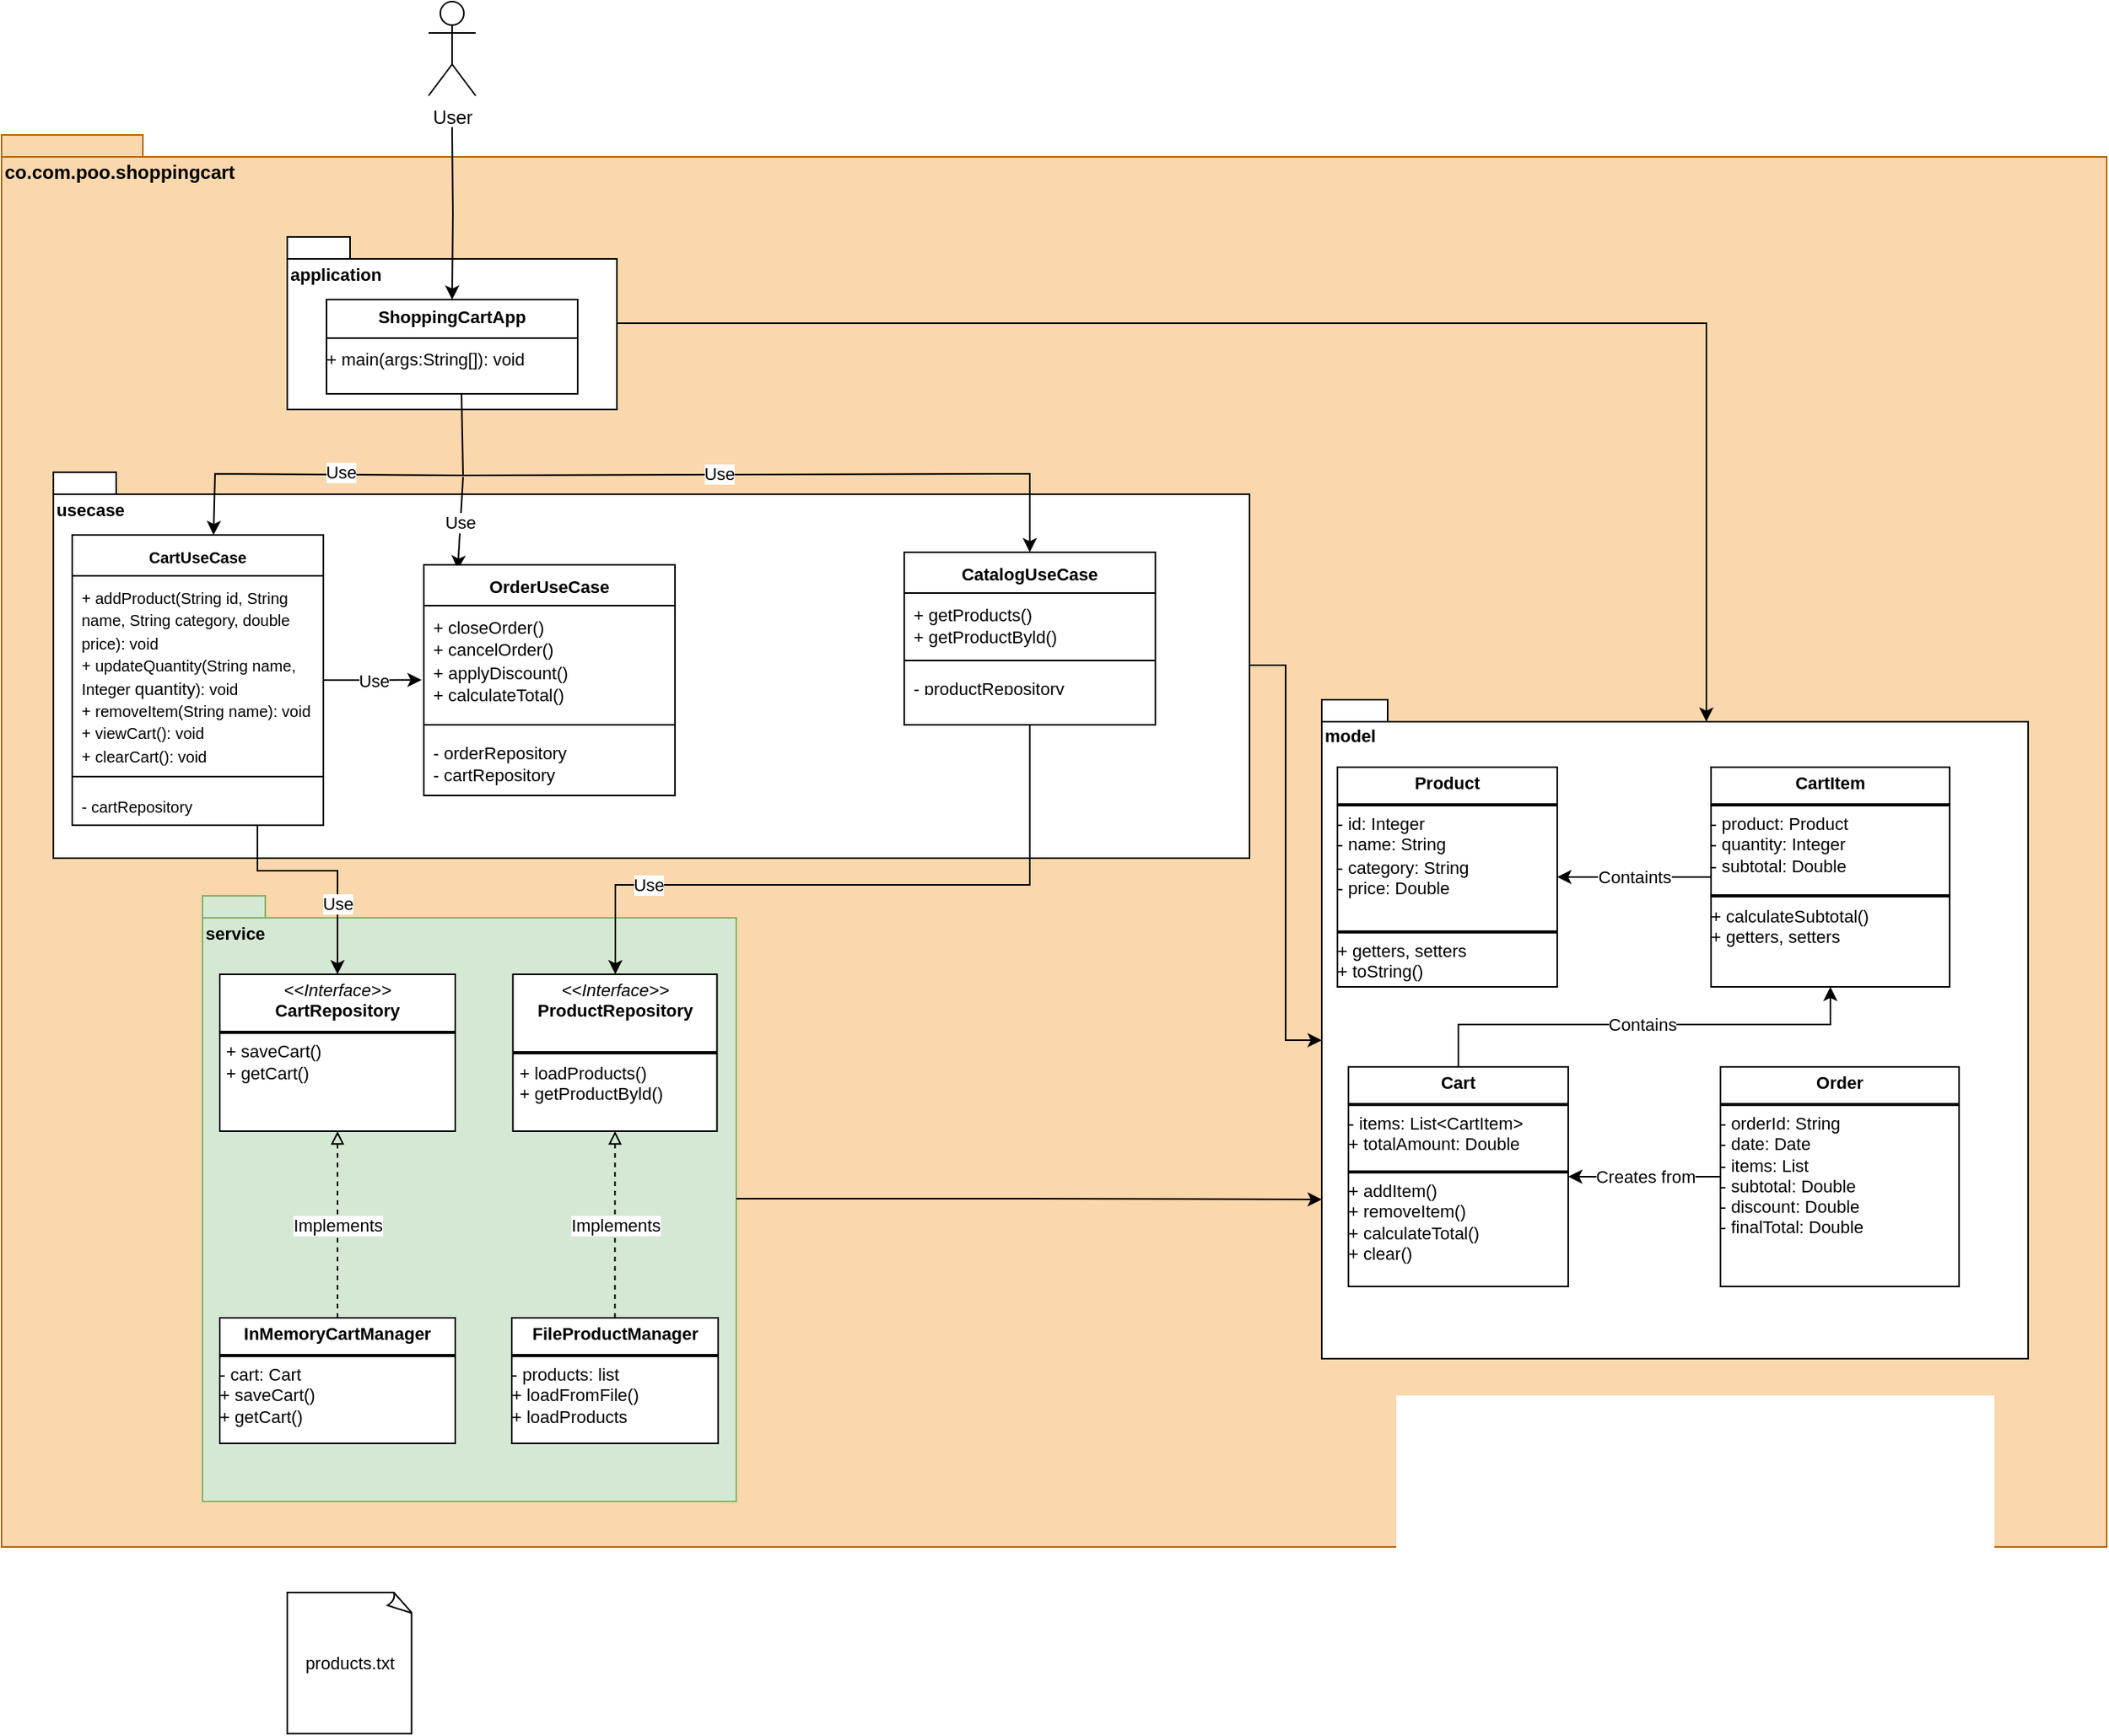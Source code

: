 <mxfile version="28.1.2">
  <diagram name="Página-1" id="ZadjOkcLf7EnKgmny4hh">
    <mxGraphModel dx="1226" dy="736" grid="0" gridSize="10" guides="1" tooltips="1" connect="1" arrows="1" fold="1" page="1" pageScale="1" pageWidth="827" pageHeight="1169" math="0" shadow="0">
      <root>
        <mxCell id="0" />
        <mxCell id="1" parent="0" />
        <mxCell id="-dcp2A-LHlMscJzcyqZ9-1" value="co.com.poo.shoppingcart" style="shape=folder;fontStyle=1;spacingTop=10;tabWidth=40;tabHeight=14;tabPosition=left;html=1;whiteSpace=wrap;fillColor=#fad7ac;strokeColor=#b46504;align=left;verticalAlign=top;" parent="1" vertex="1">
          <mxGeometry x="97" y="95" width="1341" height="900" as="geometry" />
        </mxCell>
        <mxCell id="-dcp2A-LHlMscJzcyqZ9-2" value="User" style="shape=umlActor;verticalLabelPosition=bottom;verticalAlign=top;html=1;" parent="1" vertex="1">
          <mxGeometry x="369" y="10" width="30" height="60" as="geometry" />
        </mxCell>
        <mxCell id="-dcp2A-LHlMscJzcyqZ9-5" value="&lt;font style=&quot;font-size: 11px;&quot;&gt;application&lt;/font&gt;" style="shape=folder;fontStyle=1;spacingTop=10;tabWidth=40;tabHeight=14;tabPosition=left;html=1;whiteSpace=wrap;align=left;verticalAlign=top;" parent="1" vertex="1">
          <mxGeometry x="279" y="160" width="210" height="110" as="geometry" />
        </mxCell>
        <mxCell id="-dcp2A-LHlMscJzcyqZ9-10" value="&lt;p style=&quot;margin:0px;margin-top:4px;text-align:center;&quot;&gt;&lt;b&gt;&lt;font style=&quot;font-size: 11px;&quot;&gt;ShoppingCartApp&lt;/font&gt;&lt;/b&gt;&lt;/p&gt;&lt;hr size=&quot;1&quot; style=&quot;border-style:solid;&quot;&gt;&lt;div style=&quot;height:2px;&quot;&gt;&lt;font style=&quot;font-size: 11px;&quot;&gt;+ main(args:String[]): void&lt;/font&gt;&lt;/div&gt;" style="verticalAlign=top;align=left;overflow=fill;html=1;whiteSpace=wrap;" parent="1" vertex="1">
          <mxGeometry x="304" y="200" width="160" height="60" as="geometry" />
        </mxCell>
        <mxCell id="-dcp2A-LHlMscJzcyqZ9-11" value="&lt;div style=&quot;&quot;&gt;&lt;span style=&quot;font-size: 11px;&quot;&gt;usecase&lt;/span&gt;&lt;/div&gt;" style="shape=folder;fontStyle=1;spacingTop=10;tabWidth=40;tabHeight=14;tabPosition=left;html=1;whiteSpace=wrap;align=left;verticalAlign=top;" parent="1" vertex="1">
          <mxGeometry x="130" y="310" width="762" height="246" as="geometry" />
        </mxCell>
        <mxCell id="-dcp2A-LHlMscJzcyqZ9-12" value="&lt;font style=&quot;font-size: 11px;&quot;&gt;service&lt;/font&gt;" style="shape=folder;fontStyle=1;spacingTop=10;tabWidth=40;tabHeight=14;tabPosition=left;html=1;whiteSpace=wrap;align=left;verticalAlign=top;fillColor=#d5e8d4;strokeColor=#82b366;" parent="1" vertex="1">
          <mxGeometry x="225" y="580" width="340" height="386" as="geometry" />
        </mxCell>
        <mxCell id="-dcp2A-LHlMscJzcyqZ9-13" value="model" style="shape=folder;fontStyle=1;spacingTop=10;tabWidth=40;tabHeight=14;tabPosition=left;html=1;whiteSpace=wrap;verticalAlign=top;align=left;fontSize=11;" parent="1" vertex="1">
          <mxGeometry x="938" y="455" width="450" height="420" as="geometry" />
        </mxCell>
        <mxCell id="-dcp2A-LHlMscJzcyqZ9-17" value="&lt;p style=&quot;margin:0px;margin-top:4px;text-align:center;&quot;&gt;&lt;i&gt;&amp;lt;&amp;lt;Interface&amp;gt;&amp;gt;&lt;/i&gt;&lt;br&gt;&lt;b&gt;ProductRepository&lt;/b&gt;&lt;/p&gt;&lt;p style=&quot;margin:0px;margin-left:4px;&quot;&gt;&lt;br&gt;&lt;/p&gt;&lt;hr style=&quot;border-style:solid;&quot;&gt;&lt;p style=&quot;margin:0px;margin-left:4px;&quot;&gt;+ loadProducts()&lt;br&gt;+ getProductByld()&lt;/p&gt;" style="verticalAlign=top;align=left;overflow=fill;html=1;whiteSpace=wrap;fontSize=11;" parent="1" vertex="1">
          <mxGeometry x="422.75" y="630" width="130" height="100" as="geometry" />
        </mxCell>
        <mxCell id="ADmoMWXmYnEcQVbY7G2Z-13" style="edgeStyle=orthogonalEdgeStyle;rounded=0;orthogonalLoop=1;jettySize=auto;html=1;endArrow=block;endFill=0;dashed=1;" parent="1" source="-dcp2A-LHlMscJzcyqZ9-18" target="-dcp2A-LHlMscJzcyqZ9-17" edge="1">
          <mxGeometry relative="1" as="geometry" />
        </mxCell>
        <mxCell id="ADmoMWXmYnEcQVbY7G2Z-14" value="Implements" style="edgeLabel;html=1;align=center;verticalAlign=middle;resizable=0;points=[];" parent="ADmoMWXmYnEcQVbY7G2Z-13" vertex="1" connectable="0">
          <mxGeometry x="0.11" y="2" relative="1" as="geometry">
            <mxPoint x="2" y="7" as="offset" />
          </mxGeometry>
        </mxCell>
        <mxCell id="-dcp2A-LHlMscJzcyqZ9-18" value="&lt;p style=&quot;margin:0px;margin-top:4px;text-align:center;&quot;&gt;&lt;b&gt;FileProductManager&lt;/b&gt;&lt;/p&gt;&lt;hr style=&quot;border-style:solid;&quot;&gt;&lt;div style=&quot;height:2px;&quot;&gt;- products: list&lt;br&gt;+ loadFromFile()&lt;br&gt;+ loadProducts&lt;/div&gt;" style="verticalAlign=top;align=left;overflow=fill;html=1;whiteSpace=wrap;fontSize=11;" parent="1" vertex="1">
          <mxGeometry x="422" y="849" width="131.5" height="80" as="geometry" />
        </mxCell>
        <mxCell id="-dcp2A-LHlMscJzcyqZ9-19" value="&lt;p style=&quot;margin:0px;margin-top:4px;text-align:center;&quot;&gt;&lt;i&gt;&amp;lt;&amp;lt;Interface&amp;gt;&amp;gt;&lt;/i&gt;&lt;br&gt;&lt;b&gt;CartRepository&lt;/b&gt;&lt;/p&gt;&lt;hr style=&quot;border-style:solid;&quot;&gt;&lt;p style=&quot;margin:0px;margin-left:4px;&quot;&gt;+ saveCart()&lt;br&gt;+ getCart()&lt;/p&gt;" style="verticalAlign=top;align=left;overflow=fill;html=1;whiteSpace=wrap;fontSize=11;" parent="1" vertex="1">
          <mxGeometry x="236" y="630" width="150" height="100" as="geometry" />
        </mxCell>
        <mxCell id="ADmoMWXmYnEcQVbY7G2Z-15" value="Implements" style="edgeStyle=orthogonalEdgeStyle;rounded=0;orthogonalLoop=1;jettySize=auto;html=1;dashed=1;endArrow=block;endFill=0;" parent="1" source="-dcp2A-LHlMscJzcyqZ9-20" target="-dcp2A-LHlMscJzcyqZ9-19" edge="1">
          <mxGeometry relative="1" as="geometry" />
        </mxCell>
        <mxCell id="-dcp2A-LHlMscJzcyqZ9-20" value="&lt;p style=&quot;margin:0px;margin-top:4px;text-align:center;&quot;&gt;&lt;b&gt;InMemoryCartManager&lt;/b&gt;&lt;/p&gt;&lt;hr style=&quot;border-style:solid;&quot;&gt;&lt;div style=&quot;height:2px;&quot;&gt;- cart: Cart&lt;br&gt;+ saveCart()&lt;br&gt;+ getCart()&lt;/div&gt;" style="verticalAlign=top;align=left;overflow=fill;html=1;whiteSpace=wrap;fontSize=11;" parent="1" vertex="1">
          <mxGeometry x="236" y="849" width="150" height="80" as="geometry" />
        </mxCell>
        <mxCell id="-dcp2A-LHlMscJzcyqZ9-21" value="products.txt" style="whiteSpace=wrap;html=1;shape=mxgraph.basic.document;fontSize=11;" parent="1" vertex="1">
          <mxGeometry x="279" y="1024" width="80" height="90" as="geometry" />
        </mxCell>
        <mxCell id="AfTSVCdibDW0rTK00T7q-3" value="Containts" style="edgeStyle=orthogonalEdgeStyle;rounded=0;orthogonalLoop=1;jettySize=auto;html=1;" edge="1" parent="1" source="-dcp2A-LHlMscJzcyqZ9-23" target="-dcp2A-LHlMscJzcyqZ9-22">
          <mxGeometry relative="1" as="geometry" />
        </mxCell>
        <mxCell id="-dcp2A-LHlMscJzcyqZ9-22" value="&lt;p style=&quot;margin:0px;margin-top:4px;text-align:center;&quot;&gt;&lt;b&gt;Product&lt;/b&gt;&lt;/p&gt;&lt;hr style=&quot;border-style:solid;&quot;&gt;&lt;div style=&quot;height:2px;&quot;&gt;- id: Integer&lt;br&gt;- name: String&lt;br&gt;&lt;br&gt;&lt;/div&gt;&lt;div style=&quot;height:2px;&quot;&gt;&lt;br&gt;&lt;/div&gt;&lt;div style=&quot;height:2px;&quot;&gt;&lt;br&gt;&lt;/div&gt;&lt;div style=&quot;height:2px;&quot;&gt;&lt;br&gt;&lt;/div&gt;&lt;div style=&quot;height:2px;&quot;&gt;&lt;br&gt;&lt;/div&gt;&lt;div style=&quot;height:2px;&quot;&gt;&lt;br&gt;&lt;/div&gt;&lt;div style=&quot;height:2px;&quot;&gt;&lt;br&gt;&lt;/div&gt;&lt;div style=&quot;height:2px;&quot;&gt;&lt;br&gt;&lt;/div&gt;&lt;div style=&quot;height:2px;&quot;&gt;&lt;br&gt;&lt;/div&gt;&lt;div style=&quot;height:2px;&quot;&gt;&lt;br&gt;&lt;/div&gt;&lt;div style=&quot;height:2px;&quot;&gt;&lt;br&gt;&lt;/div&gt;&lt;div style=&quot;height:2px;&quot;&gt;&lt;br&gt;&lt;/div&gt;&lt;div style=&quot;height:2px;&quot;&gt;&lt;br&gt;&lt;/div&gt;&lt;div style=&quot;height:2px;&quot;&gt;&lt;br&gt;&lt;/div&gt;&lt;div style=&quot;height:2px;&quot;&gt;&lt;span style=&quot;background-color: transparent; color: light-dark(rgb(0, 0, 0), rgb(255, 255, 255));&quot;&gt;- category: String&lt;br&gt;- price: Double&lt;/span&gt;&lt;/div&gt;&lt;div style=&quot;height:2px;&quot;&gt;&lt;br&gt;&lt;/div&gt;&lt;div style=&quot;height:2px;&quot;&gt;&lt;br&gt;&lt;/div&gt;&lt;div style=&quot;height:2px;&quot;&gt;&lt;br&gt;&lt;/div&gt;&lt;div style=&quot;height:2px;&quot;&gt;&lt;br&gt;&lt;/div&gt;&lt;div style=&quot;height:2px;&quot;&gt;&lt;br&gt;&lt;/div&gt;&lt;div style=&quot;height:2px;&quot;&gt;&lt;br&gt;&lt;/div&gt;&lt;div style=&quot;height:2px;&quot;&gt;&lt;br&gt;&lt;/div&gt;&lt;div style=&quot;height:2px;&quot;&gt;&lt;br&gt;&lt;/div&gt;&lt;div style=&quot;height:2px;&quot;&gt;&lt;br&gt;&lt;/div&gt;&lt;div style=&quot;height:2px;&quot;&gt;&lt;br&gt;&lt;/div&gt;&lt;div style=&quot;height:2px;&quot;&gt;&lt;br&gt;&lt;/div&gt;&lt;div style=&quot;height:2px;&quot;&gt;&lt;br&gt;&lt;/div&gt;&lt;div style=&quot;height:2px;&quot;&gt;&lt;br&gt;&lt;/div&gt;&lt;div style=&quot;height:2px;&quot;&gt;&lt;br&gt;&lt;/div&gt;&lt;div style=&quot;height:2px;&quot;&gt;&lt;br&gt;&lt;/div&gt;&lt;div style=&quot;height:2px;&quot;&gt;&lt;br&gt;&lt;/div&gt;&lt;div style=&quot;height:2px;&quot;&gt;&lt;br&gt;&lt;/div&gt;&lt;div style=&quot;height:2px;&quot;&gt;&lt;br&gt;&lt;/div&gt;&lt;div style=&quot;height:2px;&quot;&gt;&lt;br&gt;&lt;/div&gt;&lt;hr style=&quot;border-style:solid;&quot;&gt;&lt;div style=&quot;height:2px;&quot;&gt;+ getters, setters&lt;br&gt;+ toString()&lt;/div&gt;&lt;div style=&quot;height:2px;&quot;&gt;&lt;br&gt;&lt;/div&gt;" style="verticalAlign=top;align=left;overflow=fill;html=1;whiteSpace=wrap;fontSize=11;" parent="1" vertex="1">
          <mxGeometry x="948" y="498" width="140" height="140" as="geometry" />
        </mxCell>
        <mxCell id="-dcp2A-LHlMscJzcyqZ9-23" value="&lt;p style=&quot;margin:0px;margin-top:4px;text-align:center;&quot;&gt;&lt;b&gt;CartItem&lt;/b&gt;&lt;/p&gt;&lt;hr style=&quot;border-style:solid;&quot;&gt;- product: Product&lt;br&gt;- quantity: Integer&lt;br&gt;- subtotal: Double&lt;div style=&quot;height:2px;&quot;&gt;&lt;br&gt;&lt;/div&gt;&lt;div style=&quot;height:2px;&quot;&gt;&lt;br&gt;&lt;/div&gt;&lt;div style=&quot;height:2px;&quot;&gt;&lt;br&gt;&lt;/div&gt;&lt;hr style=&quot;border-style:solid;&quot;&gt;&lt;div style=&quot;height:2px;&quot;&gt;+ calculateSubtotal()&lt;br&gt;+ getters, setters&lt;/div&gt;" style="verticalAlign=top;align=left;overflow=fill;html=1;whiteSpace=wrap;fontSize=11;" parent="1" vertex="1">
          <mxGeometry x="1186" y="498" width="152" height="140" as="geometry" />
        </mxCell>
        <mxCell id="AfTSVCdibDW0rTK00T7q-6" value="Contains" style="edgeStyle=orthogonalEdgeStyle;rounded=0;orthogonalLoop=1;jettySize=auto;html=1;" edge="1" parent="1" source="-dcp2A-LHlMscJzcyqZ9-24" target="-dcp2A-LHlMscJzcyqZ9-23">
          <mxGeometry relative="1" as="geometry">
            <Array as="points">
              <mxPoint x="1025" y="662" />
              <mxPoint x="1262" y="662" />
            </Array>
          </mxGeometry>
        </mxCell>
        <mxCell id="-dcp2A-LHlMscJzcyqZ9-24" value="&lt;p style=&quot;margin:0px;margin-top:4px;text-align:center;&quot;&gt;&lt;b&gt;Cart&lt;/b&gt;&lt;/p&gt;&lt;hr style=&quot;border-style:solid;&quot;&gt;&lt;div style=&quot;height:2px;&quot;&gt;- items: List&amp;lt;CartItem&amp;gt;&lt;br&gt;+ totalAmount: Double&lt;/div&gt;&lt;div style=&quot;height:2px;&quot;&gt;&lt;br&gt;&lt;/div&gt;&lt;div style=&quot;height:2px;&quot;&gt;&lt;br&gt;&lt;/div&gt;&lt;div style=&quot;height:2px;&quot;&gt;&lt;br&gt;&lt;/div&gt;&lt;div style=&quot;height:2px;&quot;&gt;&lt;br&gt;&lt;/div&gt;&lt;div style=&quot;height:2px;&quot;&gt;&lt;br&gt;&lt;/div&gt;&lt;div style=&quot;height:2px;&quot;&gt;&lt;br&gt;&lt;/div&gt;&lt;div style=&quot;height:2px;&quot;&gt;&lt;br&gt;&lt;/div&gt;&lt;div style=&quot;height:2px;&quot;&gt;&lt;br&gt;&lt;/div&gt;&lt;div style=&quot;height:2px;&quot;&gt;&lt;br&gt;&lt;/div&gt;&lt;div style=&quot;height:2px;&quot;&gt;&lt;br&gt;&lt;/div&gt;&lt;div style=&quot;height:2px;&quot;&gt;&lt;br&gt;&lt;/div&gt;&lt;div style=&quot;height:2px;&quot;&gt;&lt;br&gt;&lt;/div&gt;&lt;div style=&quot;height:2px;&quot;&gt;&lt;br&gt;&lt;/div&gt;&lt;div style=&quot;height:2px;&quot;&gt;&lt;br&gt;&lt;/div&gt;&lt;hr style=&quot;border-style:solid;&quot;&gt;&lt;div style=&quot;height:2px;&quot;&gt;+ addItem()&lt;br&gt;+ removeItem()&lt;br&gt;+ calculateTotal()&lt;br&gt;+ clear()&lt;/div&gt;" style="verticalAlign=top;align=left;overflow=fill;html=1;whiteSpace=wrap;fontSize=11;" parent="1" vertex="1">
          <mxGeometry x="955" y="689" width="140" height="140" as="geometry" />
        </mxCell>
        <mxCell id="AfTSVCdibDW0rTK00T7q-7" value="Creates from" style="edgeStyle=orthogonalEdgeStyle;rounded=0;orthogonalLoop=1;jettySize=auto;html=1;" edge="1" parent="1" source="-dcp2A-LHlMscJzcyqZ9-25" target="-dcp2A-LHlMscJzcyqZ9-24">
          <mxGeometry relative="1" as="geometry" />
        </mxCell>
        <mxCell id="-dcp2A-LHlMscJzcyqZ9-25" value="&lt;p style=&quot;margin:0px;margin-top:4px;text-align:center;&quot;&gt;&lt;b&gt;Order&lt;/b&gt;&lt;/p&gt;&lt;hr style=&quot;border-style:solid;&quot;&gt;&lt;div style=&quot;height:2px;&quot;&gt;- orderId: String&lt;br&gt;- date: Date&lt;br&gt;- items: List&lt;br&gt;- subtotal: Double&lt;br&gt;- discount: Double&lt;br&gt;- finalTotal: Double&lt;br&gt;&lt;br&gt;&lt;br&gt;&lt;/div&gt;&lt;div style=&quot;height:2px;&quot;&gt;&lt;br&gt;&lt;/div&gt;&lt;div style=&quot;height:2px;&quot;&gt;&lt;br&gt;&lt;/div&gt;" style="verticalAlign=top;align=left;overflow=fill;html=1;whiteSpace=wrap;fontSize=11;" parent="1" vertex="1">
          <mxGeometry x="1192" y="689" width="152" height="140" as="geometry" />
        </mxCell>
        <mxCell id="zvp0QR7meIjKTvuyxVH3-5" style="edgeStyle=orthogonalEdgeStyle;rounded=0;orthogonalLoop=1;jettySize=auto;html=1;entryX=0.5;entryY=0;entryDx=0;entryDy=0;" parent="1" target="-dcp2A-LHlMscJzcyqZ9-10" edge="1">
          <mxGeometry relative="1" as="geometry">
            <mxPoint x="384" y="90" as="sourcePoint" />
          </mxGeometry>
        </mxCell>
        <mxCell id="zvp0QR7meIjKTvuyxVH3-11" value="" style="endArrow=none;html=1;rounded=0;" parent="1" edge="1">
          <mxGeometry width="50" height="50" relative="1" as="geometry">
            <mxPoint x="391" y="312" as="sourcePoint" />
            <mxPoint x="390" y="260" as="targetPoint" />
          </mxGeometry>
        </mxCell>
        <mxCell id="zvp0QR7meIjKTvuyxVH3-12" value="Use" style="endArrow=classic;html=1;rounded=0;entryX=0.5;entryY=0;entryDx=0;entryDy=0;" parent="1" edge="1" target="ADmoMWXmYnEcQVbY7G2Z-9">
          <mxGeometry x="-0.202" y="1" width="50" height="50" relative="1" as="geometry">
            <mxPoint x="390" y="312" as="sourcePoint" />
            <mxPoint x="550" y="350" as="targetPoint" />
            <Array as="points">
              <mxPoint x="752" y="311" />
            </Array>
            <mxPoint as="offset" />
          </mxGeometry>
        </mxCell>
        <mxCell id="zvp0QR7meIjKTvuyxVH3-13" value="" style="endArrow=classic;html=1;rounded=0;entryX=0.5;entryY=0;entryDx=0;entryDy=0;" parent="1" edge="1">
          <mxGeometry width="50" height="50" relative="1" as="geometry">
            <mxPoint x="392" y="312" as="sourcePoint" />
            <mxPoint x="232" y="350" as="targetPoint" />
            <Array as="points">
              <mxPoint x="233" y="311" />
            </Array>
          </mxGeometry>
        </mxCell>
        <mxCell id="zvp0QR7meIjKTvuyxVH3-15" value="Use" style="edgeLabel;html=1;align=center;verticalAlign=middle;resizable=0;points=[];" parent="zvp0QR7meIjKTvuyxVH3-13" vertex="1" connectable="0">
          <mxGeometry x="-0.197" y="-2" relative="1" as="geometry">
            <mxPoint as="offset" />
          </mxGeometry>
        </mxCell>
        <mxCell id="zvp0QR7meIjKTvuyxVH3-16" value="Use" style="endArrow=classic;html=1;rounded=0;entryX=0.135;entryY=0.021;entryDx=0;entryDy=0;entryPerimeter=0;" parent="1" edge="1" target="ADmoMWXmYnEcQVbY7G2Z-5">
          <mxGeometry width="50" height="50" relative="1" as="geometry">
            <mxPoint x="391" y="313" as="sourcePoint" />
            <mxPoint x="391" y="350" as="targetPoint" />
          </mxGeometry>
        </mxCell>
        <mxCell id="ADmoMWXmYnEcQVbY7G2Z-16" value="Use" style="edgeStyle=orthogonalEdgeStyle;rounded=0;orthogonalLoop=1;jettySize=auto;html=1;" parent="1" source="ADmoMWXmYnEcQVbY7G2Z-1" target="-dcp2A-LHlMscJzcyqZ9-19" edge="1">
          <mxGeometry x="0.384" relative="1" as="geometry">
            <Array as="points">
              <mxPoint x="260" y="564" />
              <mxPoint x="311" y="564" />
            </Array>
            <mxPoint as="offset" />
          </mxGeometry>
        </mxCell>
        <mxCell id="ADmoMWXmYnEcQVbY7G2Z-1" value="&lt;b&gt;&lt;font style=&quot;font-size: 10px;&quot;&gt;CartUseCase&lt;/font&gt;&lt;/b&gt;" style="swimlane;fontStyle=1;align=center;verticalAlign=top;childLayout=stackLayout;horizontal=1;startSize=26;horizontalStack=0;resizeParent=1;resizeParentMax=0;resizeLast=0;collapsible=1;marginBottom=0;whiteSpace=wrap;html=1;" parent="1" vertex="1">
          <mxGeometry x="142" y="350" width="160" height="185" as="geometry">
            <mxRectangle x="142" y="350" width="97" height="26" as="alternateBounds" />
          </mxGeometry>
        </mxCell>
        <mxCell id="ADmoMWXmYnEcQVbY7G2Z-2" value="&lt;span style=&quot;font-size: 10px;&quot;&gt;+ addProduct(String id, String name, String category, double price): void&lt;/span&gt;&lt;br style=&quot;font-size: 10px;&quot;&gt;&lt;span style=&quot;font-size: 10px;&quot;&gt;+ updateQuantity(String name, Integer&amp;nbsp;&lt;/span&gt;&lt;span style=&quot;font-size: 11px;&quot;&gt;quantity&lt;/span&gt;&lt;span style=&quot;font-size: 10px;&quot;&gt;): void&lt;/span&gt;&lt;br style=&quot;font-size: 10px;&quot;&gt;&lt;span style=&quot;font-size: 10px;&quot;&gt;+ removeItem(String name): void&lt;/span&gt;&lt;br style=&quot;font-size: 10px;&quot;&gt;&lt;span style=&quot;font-size: 10px;&quot;&gt;+ viewCart(): void&lt;/span&gt;&lt;br style=&quot;font-size: 10px;&quot;&gt;&lt;span style=&quot;font-size: 10px;&quot;&gt;+ clearCart(): void&lt;/span&gt;" style="text;strokeColor=none;fillColor=none;align=left;verticalAlign=top;spacingLeft=4;spacingRight=4;overflow=hidden;rotatable=0;points=[[0,0.5],[1,0.5]];portConstraint=eastwest;whiteSpace=wrap;html=1;" parent="ADmoMWXmYnEcQVbY7G2Z-1" vertex="1">
          <mxGeometry y="26" width="160" height="123" as="geometry" />
        </mxCell>
        <mxCell id="ADmoMWXmYnEcQVbY7G2Z-3" value="" style="line;strokeWidth=1;fillColor=none;align=left;verticalAlign=middle;spacingTop=-1;spacingLeft=3;spacingRight=3;rotatable=0;labelPosition=right;points=[];portConstraint=eastwest;strokeColor=inherit;" parent="ADmoMWXmYnEcQVbY7G2Z-1" vertex="1">
          <mxGeometry y="149" width="160" height="10" as="geometry" />
        </mxCell>
        <mxCell id="ADmoMWXmYnEcQVbY7G2Z-4" value="&lt;span style=&quot;font-size: 10px;&quot;&gt;- cartRepository&lt;/span&gt;" style="text;strokeColor=none;fillColor=none;align=left;verticalAlign=top;spacingLeft=4;spacingRight=4;overflow=hidden;rotatable=0;points=[[0,0.5],[1,0.5]];portConstraint=eastwest;whiteSpace=wrap;html=1;" parent="ADmoMWXmYnEcQVbY7G2Z-1" vertex="1">
          <mxGeometry y="159" width="160" height="26" as="geometry" />
        </mxCell>
        <mxCell id="ADmoMWXmYnEcQVbY7G2Z-5" value="&lt;b&gt;&lt;font style=&quot;font-size: 11px;&quot;&gt;OrderUseCase&lt;/font&gt;&lt;/b&gt;" style="swimlane;fontStyle=1;align=center;verticalAlign=top;childLayout=stackLayout;horizontal=1;startSize=26;horizontalStack=0;resizeParent=1;resizeParentMax=0;resizeLast=0;collapsible=1;marginBottom=0;whiteSpace=wrap;html=1;" parent="1" vertex="1">
          <mxGeometry x="366" y="369" width="160" height="147" as="geometry" />
        </mxCell>
        <mxCell id="ADmoMWXmYnEcQVbY7G2Z-6" value="&lt;span style=&quot;font-size: 11px;&quot;&gt;+ closeOrder()&lt;/span&gt;&lt;br style=&quot;font-size: 11px;&quot;&gt;&lt;span style=&quot;font-size: 11px;&quot;&gt;+ cancelOrder()&lt;/span&gt;&lt;br style=&quot;font-size: 11px;&quot;&gt;&lt;span style=&quot;font-size: 11px;&quot;&gt;+ applyDiscount()&lt;/span&gt;&lt;br style=&quot;font-size: 11px;&quot;&gt;&lt;span style=&quot;font-size: 11px;&quot;&gt;+ calculateTotal()&lt;/span&gt;" style="text;strokeColor=none;fillColor=none;align=left;verticalAlign=top;spacingLeft=4;spacingRight=4;overflow=hidden;rotatable=0;points=[[0,0.5],[1,0.5]];portConstraint=eastwest;whiteSpace=wrap;html=1;" parent="ADmoMWXmYnEcQVbY7G2Z-5" vertex="1">
          <mxGeometry y="26" width="160" height="72" as="geometry" />
        </mxCell>
        <mxCell id="ADmoMWXmYnEcQVbY7G2Z-7" value="" style="line;strokeWidth=1;fillColor=none;align=left;verticalAlign=middle;spacingTop=-1;spacingLeft=3;spacingRight=3;rotatable=0;labelPosition=right;points=[];portConstraint=eastwest;strokeColor=inherit;" parent="ADmoMWXmYnEcQVbY7G2Z-5" vertex="1">
          <mxGeometry y="98" width="160" height="8" as="geometry" />
        </mxCell>
        <mxCell id="ADmoMWXmYnEcQVbY7G2Z-8" value="&lt;span style=&quot;font-size: 11px;&quot;&gt;- orderRepository&lt;/span&gt;&lt;br style=&quot;font-size: 11px;&quot;&gt;&lt;span style=&quot;font-size: 11px;&quot;&gt;- cartRepository&lt;/span&gt;" style="text;strokeColor=none;fillColor=none;align=left;verticalAlign=top;spacingLeft=4;spacingRight=4;overflow=hidden;rotatable=0;points=[[0,0.5],[1,0.5]];portConstraint=eastwest;whiteSpace=wrap;html=1;" parent="ADmoMWXmYnEcQVbY7G2Z-5" vertex="1">
          <mxGeometry y="106" width="160" height="41" as="geometry" />
        </mxCell>
        <mxCell id="ADmoMWXmYnEcQVbY7G2Z-17" value="Use" style="edgeStyle=orthogonalEdgeStyle;rounded=0;orthogonalLoop=1;jettySize=auto;html=1;" parent="1" source="ADmoMWXmYnEcQVbY7G2Z-9" target="-dcp2A-LHlMscJzcyqZ9-17" edge="1">
          <mxGeometry x="0.634" relative="1" as="geometry">
            <mxPoint as="offset" />
            <Array as="points">
              <mxPoint x="752" y="573" />
              <mxPoint x="488" y="573" />
            </Array>
          </mxGeometry>
        </mxCell>
        <mxCell id="ADmoMWXmYnEcQVbY7G2Z-9" value="&lt;b&gt;&lt;font style=&quot;font-size: 11px;&quot;&gt;CatalogUseCase&lt;/font&gt;&lt;/b&gt;" style="swimlane;fontStyle=1;align=center;verticalAlign=top;childLayout=stackLayout;horizontal=1;startSize=26;horizontalStack=0;resizeParent=1;resizeParentMax=0;resizeLast=0;collapsible=1;marginBottom=0;whiteSpace=wrap;html=1;" parent="1" vertex="1">
          <mxGeometry x="672" y="361" width="160" height="110" as="geometry" />
        </mxCell>
        <mxCell id="ADmoMWXmYnEcQVbY7G2Z-10" value="&lt;span style=&quot;font-size: 11px;&quot;&gt;+ getProducts()&lt;/span&gt;&lt;br style=&quot;font-size: 11px;&quot;&gt;&lt;span style=&quot;font-size: 11px;&quot;&gt;+ getProductByld()&lt;/span&gt;" style="text;strokeColor=none;fillColor=none;align=left;verticalAlign=top;spacingLeft=4;spacingRight=4;overflow=hidden;rotatable=0;points=[[0,0.5],[1,0.5]];portConstraint=eastwest;whiteSpace=wrap;html=1;" parent="ADmoMWXmYnEcQVbY7G2Z-9" vertex="1">
          <mxGeometry y="26" width="160" height="39" as="geometry" />
        </mxCell>
        <mxCell id="ADmoMWXmYnEcQVbY7G2Z-11" value="" style="line;strokeWidth=1;fillColor=none;align=left;verticalAlign=middle;spacingTop=-1;spacingLeft=3;spacingRight=3;rotatable=0;labelPosition=right;points=[];portConstraint=eastwest;strokeColor=inherit;" parent="ADmoMWXmYnEcQVbY7G2Z-9" vertex="1">
          <mxGeometry y="65" width="160" height="8" as="geometry" />
        </mxCell>
        <mxCell id="ADmoMWXmYnEcQVbY7G2Z-12" value="&lt;div style=&quot;height: 2px;&quot;&gt;&lt;span style=&quot;font-size: 11px; line-height: 11px;&quot;&gt;- productRepository&lt;/span&gt;&amp;nbsp;&lt;/div&gt;" style="text;strokeColor=none;fillColor=none;align=left;verticalAlign=top;spacingLeft=4;spacingRight=4;overflow=hidden;rotatable=0;points=[[0,0.5],[1,0.5]];portConstraint=eastwest;whiteSpace=wrap;html=1;" parent="ADmoMWXmYnEcQVbY7G2Z-9" vertex="1">
          <mxGeometry y="73" width="160" height="37" as="geometry" />
        </mxCell>
        <mxCell id="AfTSVCdibDW0rTK00T7q-2" value="Use" style="edgeStyle=orthogonalEdgeStyle;rounded=0;orthogonalLoop=1;jettySize=auto;html=1;entryX=-0.009;entryY=0.658;entryDx=0;entryDy=0;entryPerimeter=0;" edge="1" parent="1" source="ADmoMWXmYnEcQVbY7G2Z-1" target="ADmoMWXmYnEcQVbY7G2Z-6">
          <mxGeometry relative="1" as="geometry" />
        </mxCell>
        <mxCell id="AfTSVCdibDW0rTK00T7q-8" style="edgeStyle=orthogonalEdgeStyle;rounded=0;orthogonalLoop=1;jettySize=auto;html=1;entryX=0;entryY=0;entryDx=0;entryDy=217;entryPerimeter=0;" edge="1" parent="1" source="-dcp2A-LHlMscJzcyqZ9-11" target="-dcp2A-LHlMscJzcyqZ9-13">
          <mxGeometry relative="1" as="geometry" />
        </mxCell>
        <mxCell id="AfTSVCdibDW0rTK00T7q-9" style="edgeStyle=orthogonalEdgeStyle;rounded=0;orthogonalLoop=1;jettySize=auto;html=1;entryX=0;entryY=0;entryDx=0;entryDy=318.5;entryPerimeter=0;" edge="1" parent="1" source="-dcp2A-LHlMscJzcyqZ9-12" target="-dcp2A-LHlMscJzcyqZ9-13">
          <mxGeometry relative="1" as="geometry" />
        </mxCell>
        <mxCell id="AfTSVCdibDW0rTK00T7q-10" style="edgeStyle=orthogonalEdgeStyle;rounded=0;orthogonalLoop=1;jettySize=auto;html=1;entryX=0;entryY=0;entryDx=245;entryDy=14;entryPerimeter=0;" edge="1" parent="1" source="-dcp2A-LHlMscJzcyqZ9-5" target="-dcp2A-LHlMscJzcyqZ9-13">
          <mxGeometry relative="1" as="geometry" />
        </mxCell>
      </root>
    </mxGraphModel>
  </diagram>
</mxfile>
